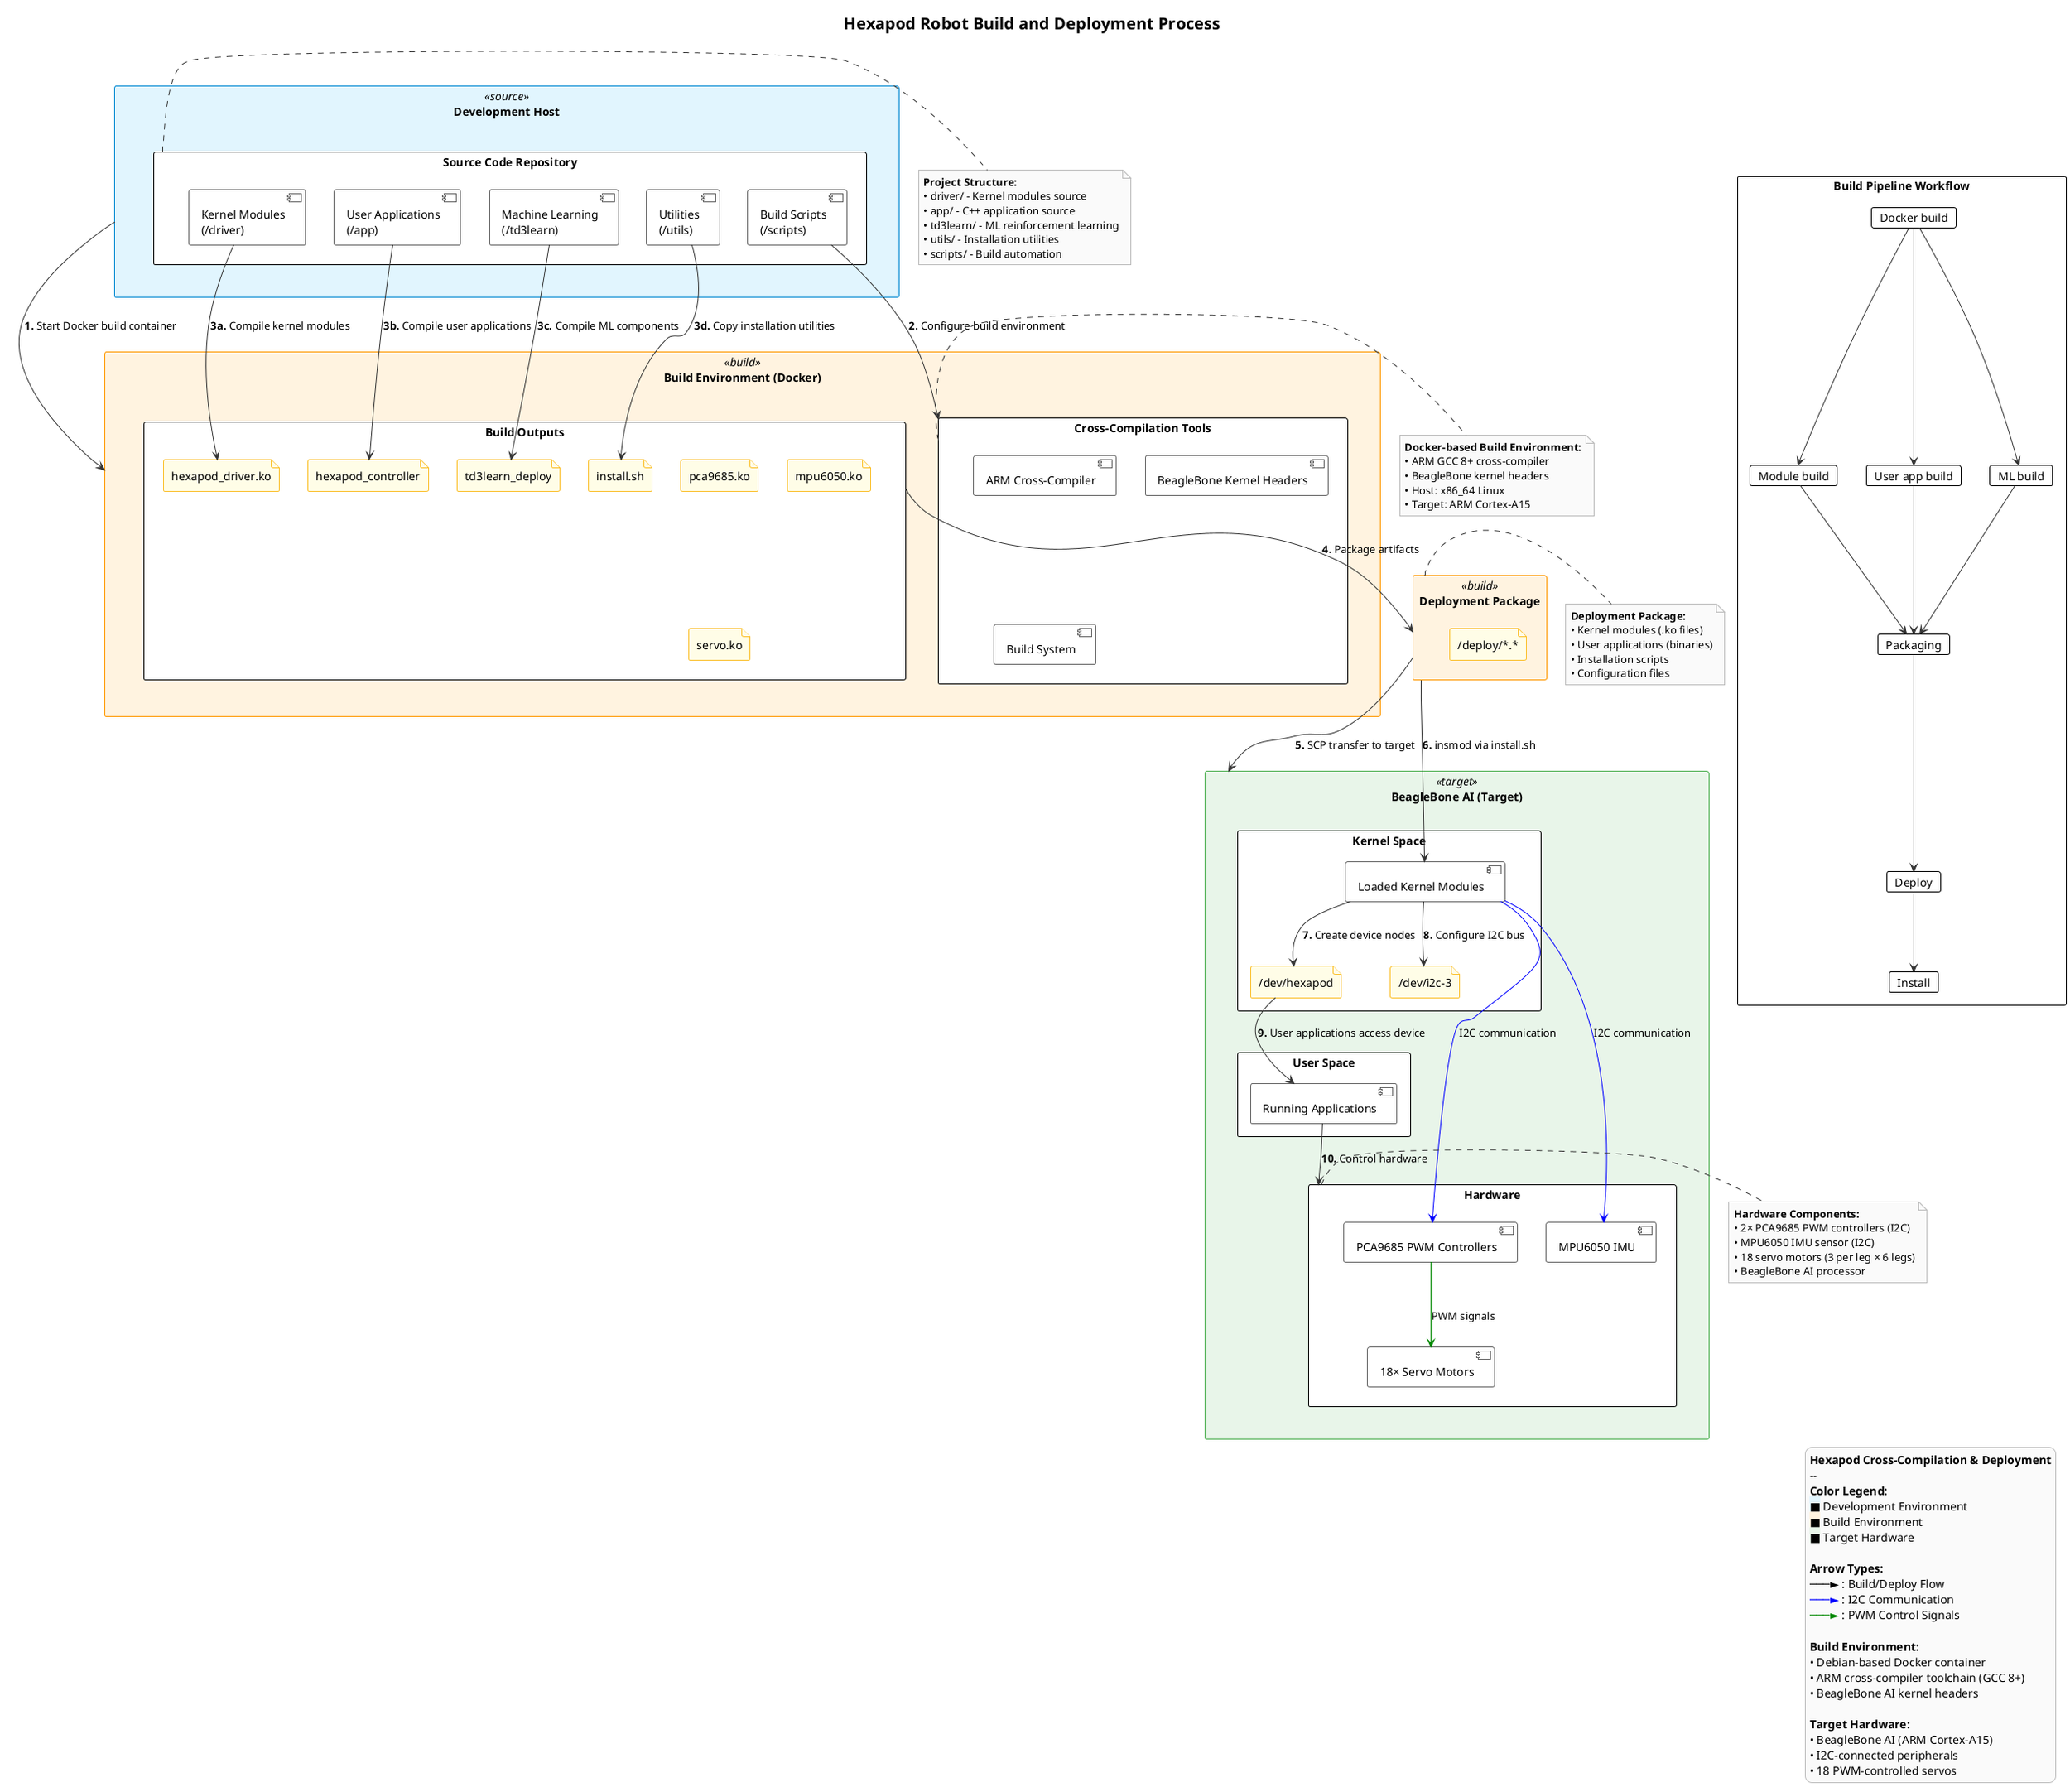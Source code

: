 @startuml building

' Apply a clear, readable visual theme
!theme plain
skinparam {
    ArrowColor #333333
    FontName Arial
    
    rectangleBackgroundColor<<source>> #E1F5FE
    rectangleBorderColor<<source>> #0288D1
    
    rectangleBackgroundColor<<build>> #FFF3E0
    rectangleBorderColor<<build>> #FF9800
    
    rectangleBackgroundColor<<target>> #E8F5E9
    rectangleBorderColor<<target>> #4CAF50
    
    componentBackgroundColor #FFFFFF
    componentBorderColor #666666
    
    fileBackgroundColor #FFFDE7
    fileBorderColor #FBC02D
    
    noteBackgroundColor #FAFAFA
    noteBorderColor #BDBDBD
    
    activityBackgroundColor #FFFFFF
    activityBorderColor #666666
    
    legendBackgroundColor #FAFAFA
    legendBorderColor #BDBDBD
}

' Title
title <font size=20><b>Hexapod Robot Build and Deployment Process</b></font>

' ARCHITECTURE OVERVIEW
' =============================================================================

' Development host environment
rectangle "Development Host" as dev_host <<source>> {
    rectangle "Source Code Repository" as src {
        component "Kernel Modules\n(/driver)" as kernel_src
        component "User Applications\n(/app)" as app_src
        component "Machine Learning\n(/td3learn)" as ml_src
        component "Utilities\n(/utils)" as util_src
        component "Build Scripts\n(/scripts)" as build_scripts
    }
}

' Build environment
rectangle "Build Environment (Docker)" as build_env <<build>> {
    rectangle "Cross-Compilation Tools" as tools {
        component "ARM Cross-Compiler" as cross
        component "BeagleBone Kernel Headers" as kernel_headers
        component "Build System" as build_system
    }
    
    rectangle "Build Outputs" as build_out {
        file "hexapod_driver.ko" as driver_ko
        file "pca9685.ko" as pca_ko
        file "mpu6050.ko" as mpu_ko
        file "servo.ko" as servo_ko
        file "hexapod_controller" as controller_bin
        file "td3learn_deploy" as td3_bin
        file "install.sh" as install_sh
    }
}

' Target device
rectangle "BeagleBone AI (Target)" as target <<target>> {
    rectangle "Kernel Space" as kernel_space {
        component "Loaded Kernel Modules" as loaded_modules
        file "/dev/hexapod" as dev_hexapod
        file "/dev/i2c-3" as dev_i2c
    }
    
    rectangle "User Space" as user_space {
        component "Running Applications" as apps
    }
    
    rectangle "Hardware" as hardware {
        component "PCA9685 PWM Controllers" as pwm_controllers
        component "MPU6050 IMU" as imu
        component "18× Servo Motors" as servos
    }
}

' BUILD PROCESS
' =============================================================================

' Steps in the build process with numbered connections
dev_host --> build_env: <b>1.</b> Start Docker build container
build_scripts --> tools: <b>2.</b> Configure build environment
kernel_src --> driver_ko: <b>3a.</b> Compile kernel modules
app_src --> controller_bin: <b>3b.</b> Compile user applications
ml_src --> td3_bin: <b>3c.</b> Compile ML components
util_src --> install_sh: <b>3d.</b> Copy installation utilities

' Group build outputs into a deploy package
rectangle "Deployment Package" as deploy <<build>> {
    file "/deploy/*.*" as deploy_files
}

build_out --> deploy: <b>4.</b> Package artifacts
deploy --> target: <b>5.</b> SCP transfer to target

' DEPLOYMENT PROCESS
' =============================================================================

' Show deployment steps on target
deploy --> loaded_modules: <b>6.</b> insmod via install.sh
loaded_modules --> dev_hexapod: <b>7.</b> Create device nodes
loaded_modules --> dev_i2c: <b>8.</b> Configure I2C bus
dev_hexapod --> apps: <b>9.</b> User applications access device
apps --> hardware: <b>10.</b> Control hardware

' Hardware connections
loaded_modules -[#0000FF]-> pwm_controllers: I2C communication
loaded_modules -[#0000FF]-> imu: I2C communication
pwm_controllers -[#008800]-> servos: PWM signals

' EXPLANATORY NOTES
' =============================================================================

note right of src
  <b>Project Structure:</b>
  • driver/ - Kernel modules source
  • app/ - C++ application source
  • td3learn/ - ML reinforcement learning
  • utils/ - Installation utilities
  • scripts/ - Build automation
end note

note right of tools
  <b>Docker-based Build Environment:</b>
  • ARM GCC 8+ cross-compiler
  • BeagleBone kernel headers
  • Host: x86_64 Linux
  • Target: ARM Cortex-A15
end note

note right of deploy
  <b>Deployment Package:</b>
  • Kernel modules (.ko files)
  • User applications (binaries)
  • Installation scripts
  • Configuration files
end note

note right of hardware
  <b>Hardware Components:</b>
  • 2× PCA9685 PWM controllers (I2C)
  • MPU6050 IMU sensor (I2C)
  • 18 servo motors (3 per leg × 6 legs)
  • BeagleBone AI processor
end note

' Build pipeline activity diagram
rectangle "Build Pipeline Workflow" as build_pipeline {
    card "Docker build" as docker_build #FFFFFF
    card "Module build" as module_build #FFFFFF
    card "User app build" as user_build #FFFFFF
    card "ML build" as ml_build #FFFFFF
    card "Packaging" as packaging #FFFFFF
    card "Deploy" as deploy_step #FFFFFF
    card "Install" as install #FFFFFF

    docker_build -down-> module_build
    docker_build -down-> user_build
    docker_build -down-> ml_build
    
    module_build -down-> packaging
    user_build -down-> packaging
    ml_build -down-> packaging
    
    packaging -down-> deploy_step
    deploy_step -down-> install
}

' LEGEND
' =============================================================================

legend right
  <b>Hexapod Cross-Compilation & Deployment</b>
  --
  <b>Color Legend:</b>
  <back:#E1F5FE>■</back> Development Environment
  <back:#FFF3E0>■</back> Build Environment
  <back:#E8F5E9>■</back> Target Hardware
  
  <b>Arrow Types:</b>
  ───► : Build/Deploy Flow
  <color #0000FF>───►</color> : I2C Communication
  <color #008800>───►</color> : PWM Control Signals
  
  <b>Build Environment:</b>
  • Debian-based Docker container
  • ARM cross-compiler toolchain (GCC 8+)
  • BeagleBone AI kernel headers
  
  <b>Target Hardware:</b>
  • BeagleBone AI (ARM Cortex-A15)
  • I2C-connected peripherals
  • 18 PWM-controlled servos
endlegend

@enduml
